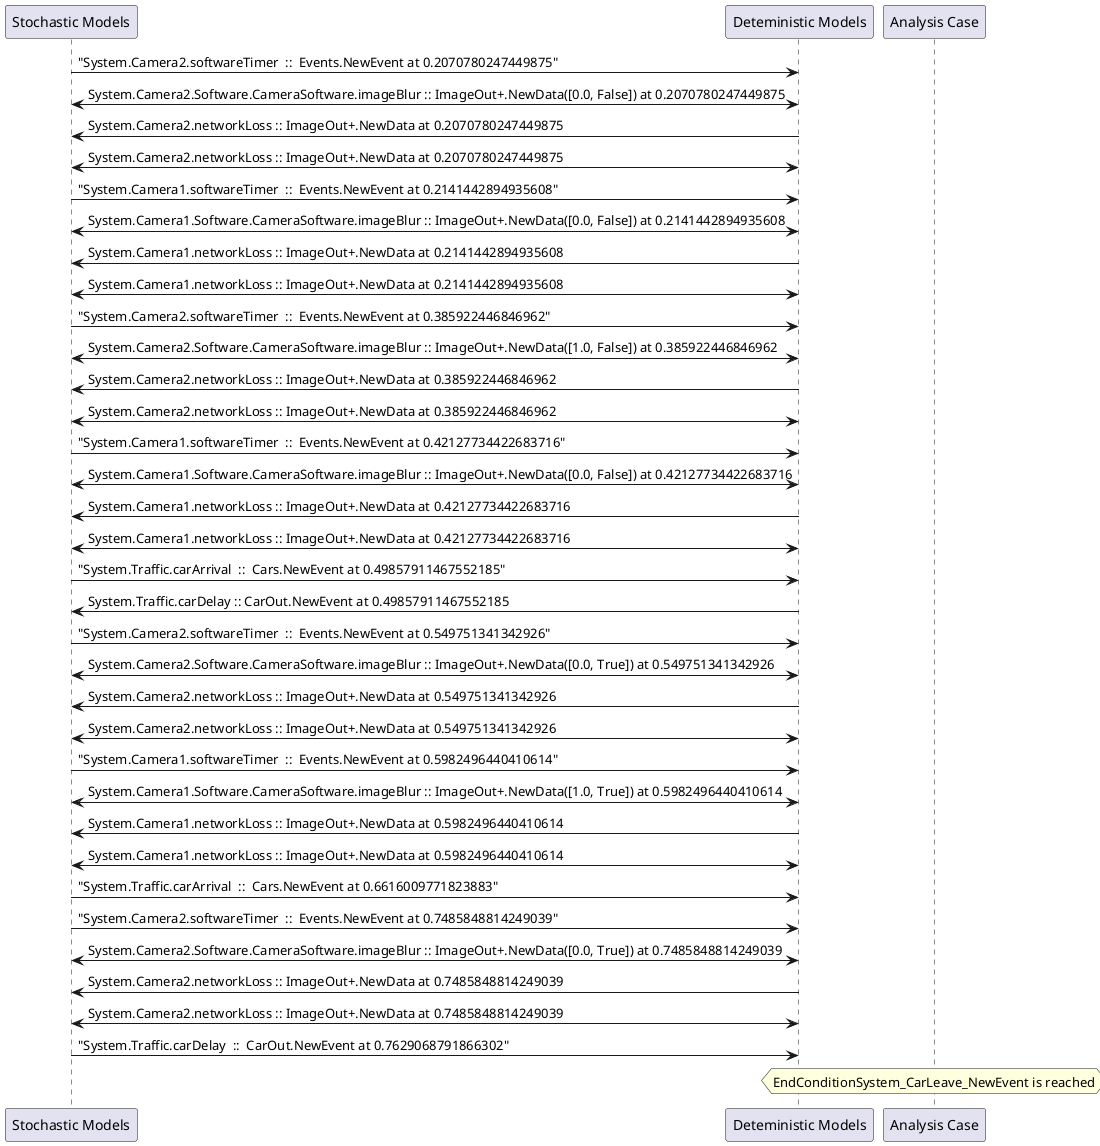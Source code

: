 
	@startuml
	participant "Stochastic Models" as stochmodel
	participant "Deteministic Models" as detmodel
	participant "Analysis Case" as analysis
	{25619_stop} stochmodel -> detmodel : "System.Camera2.softwareTimer  ::  Events.NewEvent at 0.2070780247449875"
detmodel <-> stochmodel : System.Camera2.Software.CameraSoftware.imageBlur :: ImageOut+.NewData([0.0, False]) at 0.2070780247449875
detmodel -> stochmodel : System.Camera2.networkLoss :: ImageOut+.NewData at 0.2070780247449875
detmodel <-> stochmodel : System.Camera2.networkLoss :: ImageOut+.NewData at 0.2070780247449875
{25603_stop} stochmodel -> detmodel : "System.Camera1.softwareTimer  ::  Events.NewEvent at 0.2141442894935608"
detmodel <-> stochmodel : System.Camera1.Software.CameraSoftware.imageBlur :: ImageOut+.NewData([0.0, False]) at 0.2141442894935608
detmodel -> stochmodel : System.Camera1.networkLoss :: ImageOut+.NewData at 0.2141442894935608
detmodel <-> stochmodel : System.Camera1.networkLoss :: ImageOut+.NewData at 0.2141442894935608
{25620_stop} stochmodel -> detmodel : "System.Camera2.softwareTimer  ::  Events.NewEvent at 0.385922446846962"
detmodel <-> stochmodel : System.Camera2.Software.CameraSoftware.imageBlur :: ImageOut+.NewData([1.0, False]) at 0.385922446846962
detmodel -> stochmodel : System.Camera2.networkLoss :: ImageOut+.NewData at 0.385922446846962
detmodel <-> stochmodel : System.Camera2.networkLoss :: ImageOut+.NewData at 0.385922446846962
{25604_stop} stochmodel -> detmodel : "System.Camera1.softwareTimer  ::  Events.NewEvent at 0.42127734422683716"
detmodel <-> stochmodel : System.Camera1.Software.CameraSoftware.imageBlur :: ImageOut+.NewData([0.0, False]) at 0.42127734422683716
detmodel -> stochmodel : System.Camera1.networkLoss :: ImageOut+.NewData at 0.42127734422683716
detmodel <-> stochmodel : System.Camera1.networkLoss :: ImageOut+.NewData at 0.42127734422683716
{25635_stop} stochmodel -> detmodel : "System.Traffic.carArrival  ::  Cars.NewEvent at 0.49857911467552185"
{25644_start} detmodel -> stochmodel : System.Traffic.carDelay :: CarOut.NewEvent at 0.49857911467552185
{25621_stop} stochmodel -> detmodel : "System.Camera2.softwareTimer  ::  Events.NewEvent at 0.549751341342926"
detmodel <-> stochmodel : System.Camera2.Software.CameraSoftware.imageBlur :: ImageOut+.NewData([0.0, True]) at 0.549751341342926
detmodel -> stochmodel : System.Camera2.networkLoss :: ImageOut+.NewData at 0.549751341342926
detmodel <-> stochmodel : System.Camera2.networkLoss :: ImageOut+.NewData at 0.549751341342926
{25605_stop} stochmodel -> detmodel : "System.Camera1.softwareTimer  ::  Events.NewEvent at 0.5982496440410614"
detmodel <-> stochmodel : System.Camera1.Software.CameraSoftware.imageBlur :: ImageOut+.NewData([1.0, True]) at 0.5982496440410614
detmodel -> stochmodel : System.Camera1.networkLoss :: ImageOut+.NewData at 0.5982496440410614
detmodel <-> stochmodel : System.Camera1.networkLoss :: ImageOut+.NewData at 0.5982496440410614
{25636_stop} stochmodel -> detmodel : "System.Traffic.carArrival  ::  Cars.NewEvent at 0.6616009771823883"
{25622_stop} stochmodel -> detmodel : "System.Camera2.softwareTimer  ::  Events.NewEvent at 0.7485848814249039"
detmodel <-> stochmodel : System.Camera2.Software.CameraSoftware.imageBlur :: ImageOut+.NewData([0.0, True]) at 0.7485848814249039
detmodel -> stochmodel : System.Camera2.networkLoss :: ImageOut+.NewData at 0.7485848814249039
detmodel <-> stochmodel : System.Camera2.networkLoss :: ImageOut+.NewData at 0.7485848814249039
{25644_stop} stochmodel -> detmodel : "System.Traffic.carDelay  ::  CarOut.NewEvent at 0.7629068791866302"
{25644_start} <-> {25644_stop} : delay
hnote over analysis 
EndConditionSystem_CarLeave_NewEvent is reached
endnote
@enduml
